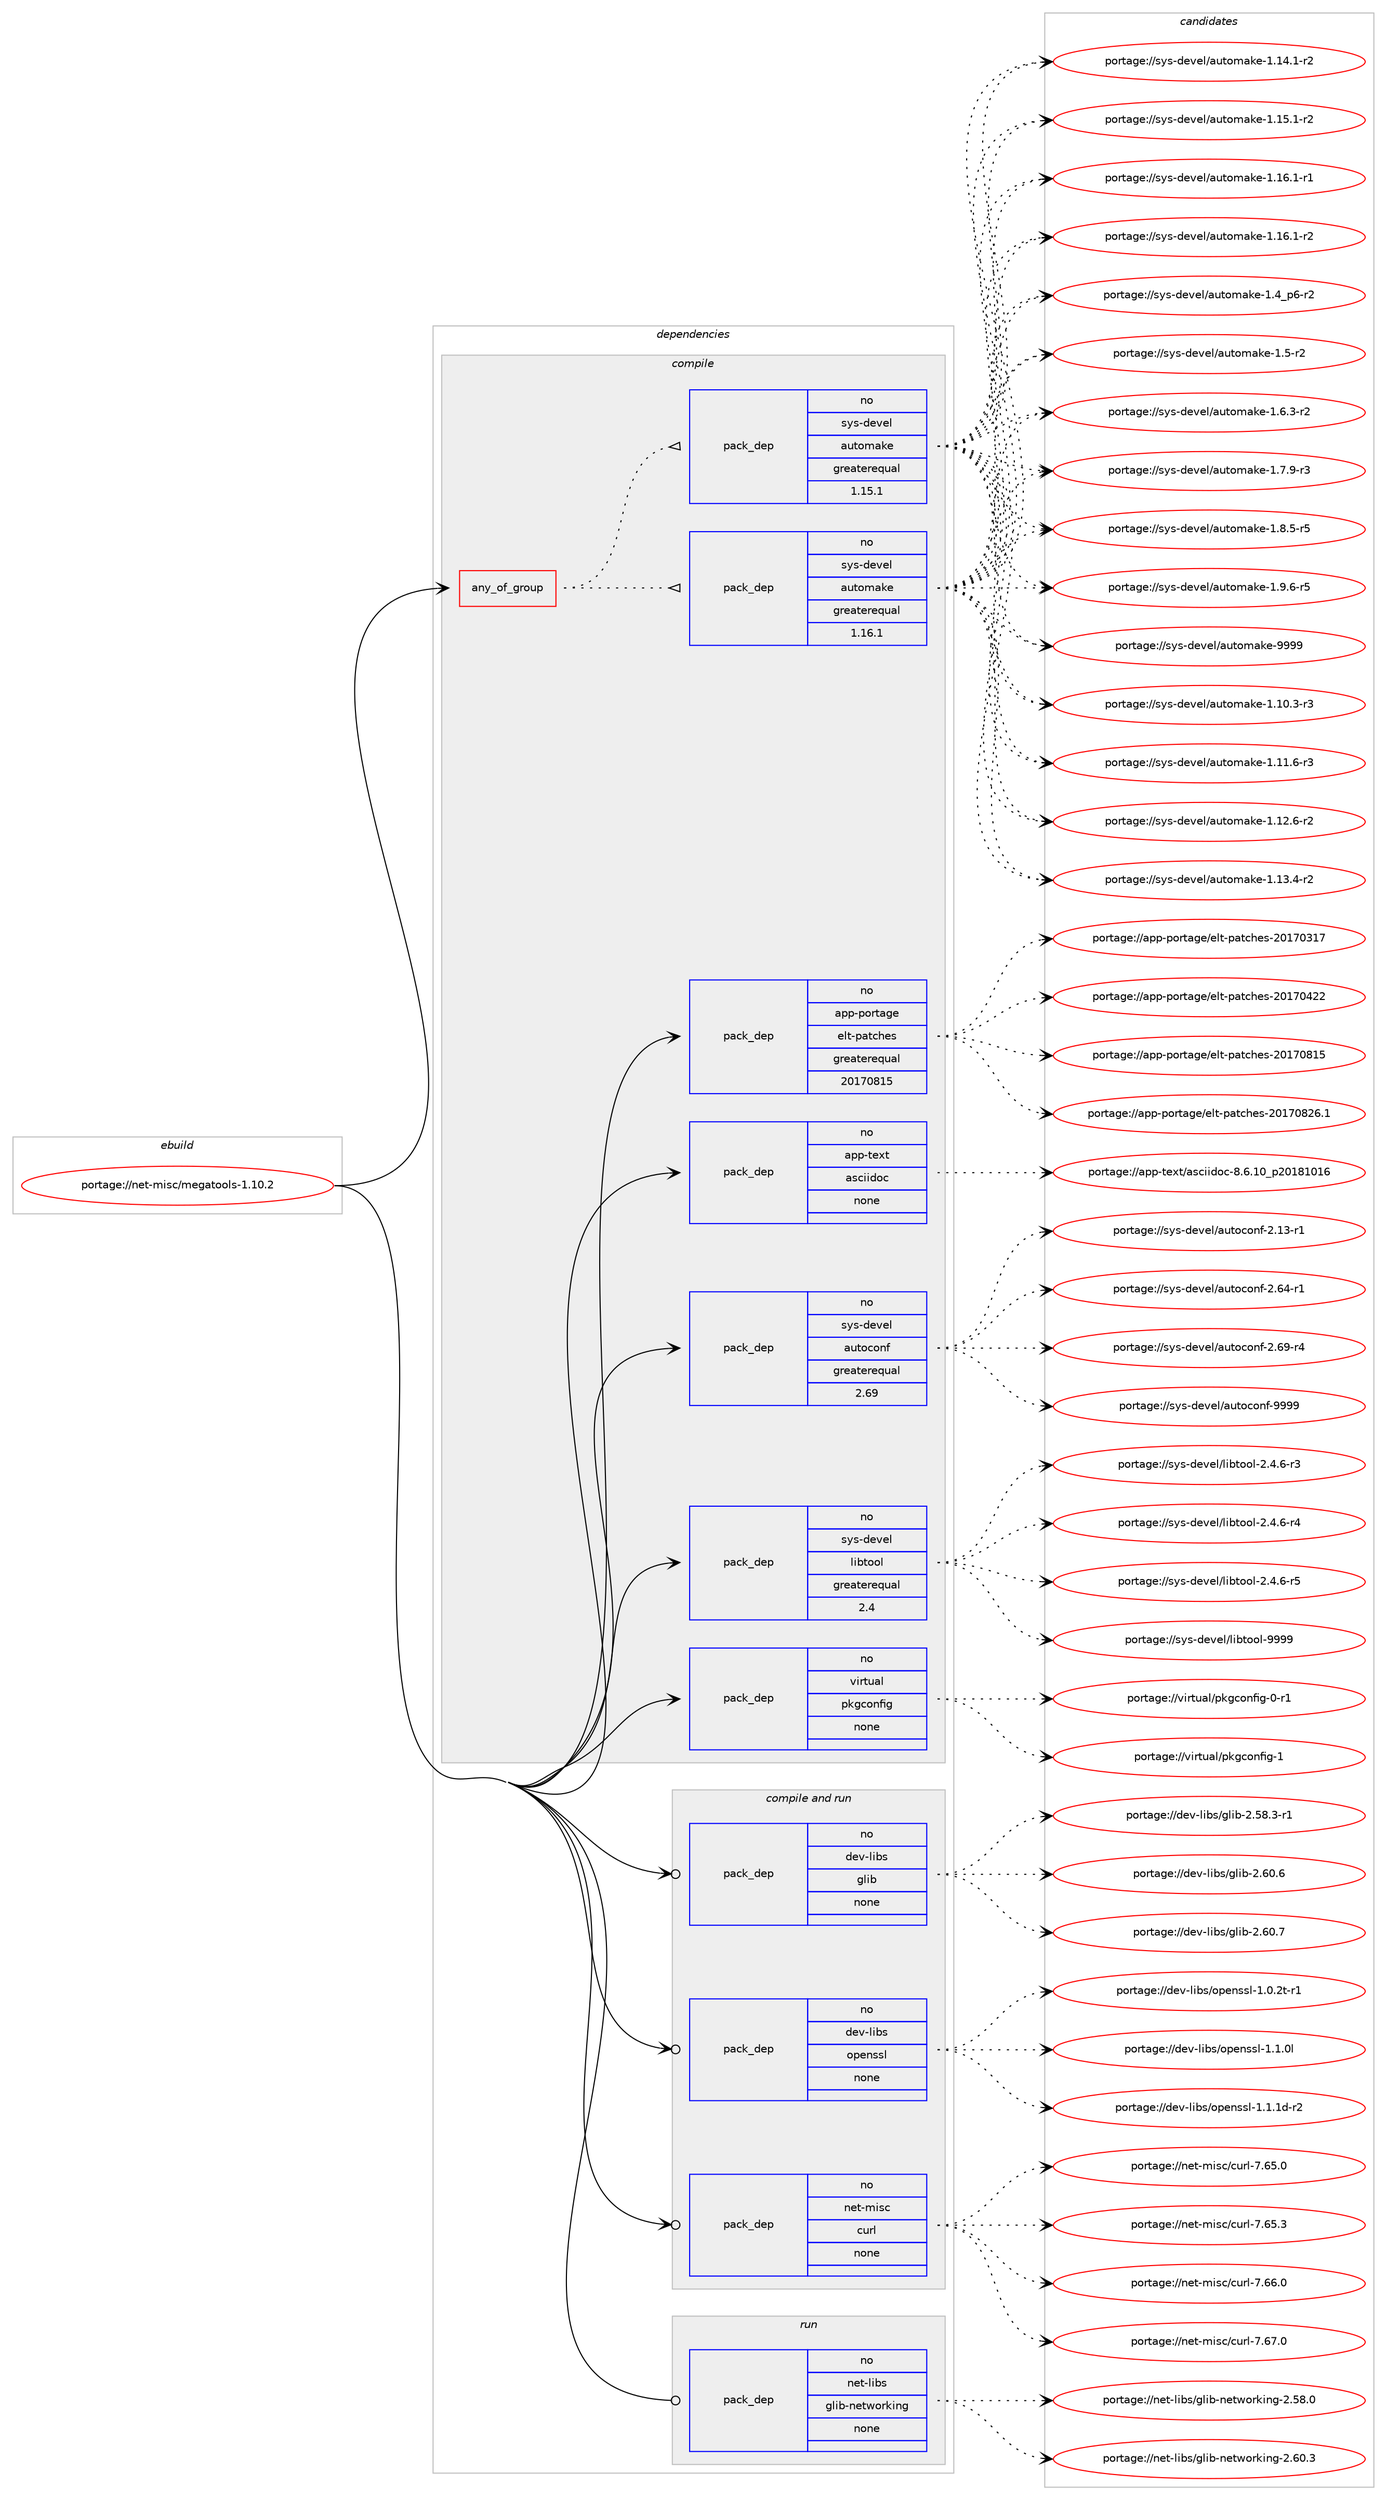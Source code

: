 digraph prolog {

# *************
# Graph options
# *************

newrank=true;
concentrate=true;
compound=true;
graph [rankdir=LR,fontname=Helvetica,fontsize=10,ranksep=1.5];#, ranksep=2.5, nodesep=0.2];
edge  [arrowhead=vee];
node  [fontname=Helvetica,fontsize=10];

# **********
# The ebuild
# **********

subgraph cluster_leftcol {
color=gray;
rank=same;
label=<<i>ebuild</i>>;
id [label="portage://net-misc/megatools-1.10.2", color=red, width=4, href="../net-misc/megatools-1.10.2.svg"];
}

# ****************
# The dependencies
# ****************

subgraph cluster_midcol {
color=gray;
label=<<i>dependencies</i>>;
subgraph cluster_compile {
fillcolor="#eeeeee";
style=filled;
label=<<i>compile</i>>;
subgraph any5954 {
dependency367009 [label=<<TABLE BORDER="0" CELLBORDER="1" CELLSPACING="0" CELLPADDING="4"><TR><TD CELLPADDING="10">any_of_group</TD></TR></TABLE>>, shape=none, color=red];subgraph pack269000 {
dependency367010 [label=<<TABLE BORDER="0" CELLBORDER="1" CELLSPACING="0" CELLPADDING="4" WIDTH="220"><TR><TD ROWSPAN="6" CELLPADDING="30">pack_dep</TD></TR><TR><TD WIDTH="110">no</TD></TR><TR><TD>sys-devel</TD></TR><TR><TD>automake</TD></TR><TR><TD>greaterequal</TD></TR><TR><TD>1.16.1</TD></TR></TABLE>>, shape=none, color=blue];
}
dependency367009:e -> dependency367010:w [weight=20,style="dotted",arrowhead="oinv"];
subgraph pack269001 {
dependency367011 [label=<<TABLE BORDER="0" CELLBORDER="1" CELLSPACING="0" CELLPADDING="4" WIDTH="220"><TR><TD ROWSPAN="6" CELLPADDING="30">pack_dep</TD></TR><TR><TD WIDTH="110">no</TD></TR><TR><TD>sys-devel</TD></TR><TR><TD>automake</TD></TR><TR><TD>greaterequal</TD></TR><TR><TD>1.15.1</TD></TR></TABLE>>, shape=none, color=blue];
}
dependency367009:e -> dependency367011:w [weight=20,style="dotted",arrowhead="oinv"];
}
id:e -> dependency367009:w [weight=20,style="solid",arrowhead="vee"];
subgraph pack269002 {
dependency367012 [label=<<TABLE BORDER="0" CELLBORDER="1" CELLSPACING="0" CELLPADDING="4" WIDTH="220"><TR><TD ROWSPAN="6" CELLPADDING="30">pack_dep</TD></TR><TR><TD WIDTH="110">no</TD></TR><TR><TD>app-portage</TD></TR><TR><TD>elt-patches</TD></TR><TR><TD>greaterequal</TD></TR><TR><TD>20170815</TD></TR></TABLE>>, shape=none, color=blue];
}
id:e -> dependency367012:w [weight=20,style="solid",arrowhead="vee"];
subgraph pack269003 {
dependency367013 [label=<<TABLE BORDER="0" CELLBORDER="1" CELLSPACING="0" CELLPADDING="4" WIDTH="220"><TR><TD ROWSPAN="6" CELLPADDING="30">pack_dep</TD></TR><TR><TD WIDTH="110">no</TD></TR><TR><TD>app-text</TD></TR><TR><TD>asciidoc</TD></TR><TR><TD>none</TD></TR><TR><TD></TD></TR></TABLE>>, shape=none, color=blue];
}
id:e -> dependency367013:w [weight=20,style="solid",arrowhead="vee"];
subgraph pack269004 {
dependency367014 [label=<<TABLE BORDER="0" CELLBORDER="1" CELLSPACING="0" CELLPADDING="4" WIDTH="220"><TR><TD ROWSPAN="6" CELLPADDING="30">pack_dep</TD></TR><TR><TD WIDTH="110">no</TD></TR><TR><TD>sys-devel</TD></TR><TR><TD>autoconf</TD></TR><TR><TD>greaterequal</TD></TR><TR><TD>2.69</TD></TR></TABLE>>, shape=none, color=blue];
}
id:e -> dependency367014:w [weight=20,style="solid",arrowhead="vee"];
subgraph pack269005 {
dependency367015 [label=<<TABLE BORDER="0" CELLBORDER="1" CELLSPACING="0" CELLPADDING="4" WIDTH="220"><TR><TD ROWSPAN="6" CELLPADDING="30">pack_dep</TD></TR><TR><TD WIDTH="110">no</TD></TR><TR><TD>sys-devel</TD></TR><TR><TD>libtool</TD></TR><TR><TD>greaterequal</TD></TR><TR><TD>2.4</TD></TR></TABLE>>, shape=none, color=blue];
}
id:e -> dependency367015:w [weight=20,style="solid",arrowhead="vee"];
subgraph pack269006 {
dependency367016 [label=<<TABLE BORDER="0" CELLBORDER="1" CELLSPACING="0" CELLPADDING="4" WIDTH="220"><TR><TD ROWSPAN="6" CELLPADDING="30">pack_dep</TD></TR><TR><TD WIDTH="110">no</TD></TR><TR><TD>virtual</TD></TR><TR><TD>pkgconfig</TD></TR><TR><TD>none</TD></TR><TR><TD></TD></TR></TABLE>>, shape=none, color=blue];
}
id:e -> dependency367016:w [weight=20,style="solid",arrowhead="vee"];
}
subgraph cluster_compileandrun {
fillcolor="#eeeeee";
style=filled;
label=<<i>compile and run</i>>;
subgraph pack269007 {
dependency367017 [label=<<TABLE BORDER="0" CELLBORDER="1" CELLSPACING="0" CELLPADDING="4" WIDTH="220"><TR><TD ROWSPAN="6" CELLPADDING="30">pack_dep</TD></TR><TR><TD WIDTH="110">no</TD></TR><TR><TD>dev-libs</TD></TR><TR><TD>glib</TD></TR><TR><TD>none</TD></TR><TR><TD></TD></TR></TABLE>>, shape=none, color=blue];
}
id:e -> dependency367017:w [weight=20,style="solid",arrowhead="odotvee"];
subgraph pack269008 {
dependency367018 [label=<<TABLE BORDER="0" CELLBORDER="1" CELLSPACING="0" CELLPADDING="4" WIDTH="220"><TR><TD ROWSPAN="6" CELLPADDING="30">pack_dep</TD></TR><TR><TD WIDTH="110">no</TD></TR><TR><TD>dev-libs</TD></TR><TR><TD>openssl</TD></TR><TR><TD>none</TD></TR><TR><TD></TD></TR></TABLE>>, shape=none, color=blue];
}
id:e -> dependency367018:w [weight=20,style="solid",arrowhead="odotvee"];
subgraph pack269009 {
dependency367019 [label=<<TABLE BORDER="0" CELLBORDER="1" CELLSPACING="0" CELLPADDING="4" WIDTH="220"><TR><TD ROWSPAN="6" CELLPADDING="30">pack_dep</TD></TR><TR><TD WIDTH="110">no</TD></TR><TR><TD>net-misc</TD></TR><TR><TD>curl</TD></TR><TR><TD>none</TD></TR><TR><TD></TD></TR></TABLE>>, shape=none, color=blue];
}
id:e -> dependency367019:w [weight=20,style="solid",arrowhead="odotvee"];
}
subgraph cluster_run {
fillcolor="#eeeeee";
style=filled;
label=<<i>run</i>>;
subgraph pack269010 {
dependency367020 [label=<<TABLE BORDER="0" CELLBORDER="1" CELLSPACING="0" CELLPADDING="4" WIDTH="220"><TR><TD ROWSPAN="6" CELLPADDING="30">pack_dep</TD></TR><TR><TD WIDTH="110">no</TD></TR><TR><TD>net-libs</TD></TR><TR><TD>glib-networking</TD></TR><TR><TD>none</TD></TR><TR><TD></TD></TR></TABLE>>, shape=none, color=blue];
}
id:e -> dependency367020:w [weight=20,style="solid",arrowhead="odot"];
}
}

# **************
# The candidates
# **************

subgraph cluster_choices {
rank=same;
color=gray;
label=<<i>candidates</i>>;

subgraph choice269000 {
color=black;
nodesep=1;
choiceportage11512111545100101118101108479711711611110997107101454946494846514511451 [label="portage://sys-devel/automake-1.10.3-r3", color=red, width=4,href="../sys-devel/automake-1.10.3-r3.svg"];
choiceportage11512111545100101118101108479711711611110997107101454946494946544511451 [label="portage://sys-devel/automake-1.11.6-r3", color=red, width=4,href="../sys-devel/automake-1.11.6-r3.svg"];
choiceportage11512111545100101118101108479711711611110997107101454946495046544511450 [label="portage://sys-devel/automake-1.12.6-r2", color=red, width=4,href="../sys-devel/automake-1.12.6-r2.svg"];
choiceportage11512111545100101118101108479711711611110997107101454946495146524511450 [label="portage://sys-devel/automake-1.13.4-r2", color=red, width=4,href="../sys-devel/automake-1.13.4-r2.svg"];
choiceportage11512111545100101118101108479711711611110997107101454946495246494511450 [label="portage://sys-devel/automake-1.14.1-r2", color=red, width=4,href="../sys-devel/automake-1.14.1-r2.svg"];
choiceportage11512111545100101118101108479711711611110997107101454946495346494511450 [label="portage://sys-devel/automake-1.15.1-r2", color=red, width=4,href="../sys-devel/automake-1.15.1-r2.svg"];
choiceportage11512111545100101118101108479711711611110997107101454946495446494511449 [label="portage://sys-devel/automake-1.16.1-r1", color=red, width=4,href="../sys-devel/automake-1.16.1-r1.svg"];
choiceportage11512111545100101118101108479711711611110997107101454946495446494511450 [label="portage://sys-devel/automake-1.16.1-r2", color=red, width=4,href="../sys-devel/automake-1.16.1-r2.svg"];
choiceportage115121115451001011181011084797117116111109971071014549465295112544511450 [label="portage://sys-devel/automake-1.4_p6-r2", color=red, width=4,href="../sys-devel/automake-1.4_p6-r2.svg"];
choiceportage11512111545100101118101108479711711611110997107101454946534511450 [label="portage://sys-devel/automake-1.5-r2", color=red, width=4,href="../sys-devel/automake-1.5-r2.svg"];
choiceportage115121115451001011181011084797117116111109971071014549465446514511450 [label="portage://sys-devel/automake-1.6.3-r2", color=red, width=4,href="../sys-devel/automake-1.6.3-r2.svg"];
choiceportage115121115451001011181011084797117116111109971071014549465546574511451 [label="portage://sys-devel/automake-1.7.9-r3", color=red, width=4,href="../sys-devel/automake-1.7.9-r3.svg"];
choiceportage115121115451001011181011084797117116111109971071014549465646534511453 [label="portage://sys-devel/automake-1.8.5-r5", color=red, width=4,href="../sys-devel/automake-1.8.5-r5.svg"];
choiceportage115121115451001011181011084797117116111109971071014549465746544511453 [label="portage://sys-devel/automake-1.9.6-r5", color=red, width=4,href="../sys-devel/automake-1.9.6-r5.svg"];
choiceportage115121115451001011181011084797117116111109971071014557575757 [label="portage://sys-devel/automake-9999", color=red, width=4,href="../sys-devel/automake-9999.svg"];
dependency367010:e -> choiceportage11512111545100101118101108479711711611110997107101454946494846514511451:w [style=dotted,weight="100"];
dependency367010:e -> choiceportage11512111545100101118101108479711711611110997107101454946494946544511451:w [style=dotted,weight="100"];
dependency367010:e -> choiceportage11512111545100101118101108479711711611110997107101454946495046544511450:w [style=dotted,weight="100"];
dependency367010:e -> choiceportage11512111545100101118101108479711711611110997107101454946495146524511450:w [style=dotted,weight="100"];
dependency367010:e -> choiceportage11512111545100101118101108479711711611110997107101454946495246494511450:w [style=dotted,weight="100"];
dependency367010:e -> choiceportage11512111545100101118101108479711711611110997107101454946495346494511450:w [style=dotted,weight="100"];
dependency367010:e -> choiceportage11512111545100101118101108479711711611110997107101454946495446494511449:w [style=dotted,weight="100"];
dependency367010:e -> choiceportage11512111545100101118101108479711711611110997107101454946495446494511450:w [style=dotted,weight="100"];
dependency367010:e -> choiceportage115121115451001011181011084797117116111109971071014549465295112544511450:w [style=dotted,weight="100"];
dependency367010:e -> choiceportage11512111545100101118101108479711711611110997107101454946534511450:w [style=dotted,weight="100"];
dependency367010:e -> choiceportage115121115451001011181011084797117116111109971071014549465446514511450:w [style=dotted,weight="100"];
dependency367010:e -> choiceportage115121115451001011181011084797117116111109971071014549465546574511451:w [style=dotted,weight="100"];
dependency367010:e -> choiceportage115121115451001011181011084797117116111109971071014549465646534511453:w [style=dotted,weight="100"];
dependency367010:e -> choiceportage115121115451001011181011084797117116111109971071014549465746544511453:w [style=dotted,weight="100"];
dependency367010:e -> choiceportage115121115451001011181011084797117116111109971071014557575757:w [style=dotted,weight="100"];
}
subgraph choice269001 {
color=black;
nodesep=1;
choiceportage11512111545100101118101108479711711611110997107101454946494846514511451 [label="portage://sys-devel/automake-1.10.3-r3", color=red, width=4,href="../sys-devel/automake-1.10.3-r3.svg"];
choiceportage11512111545100101118101108479711711611110997107101454946494946544511451 [label="portage://sys-devel/automake-1.11.6-r3", color=red, width=4,href="../sys-devel/automake-1.11.6-r3.svg"];
choiceportage11512111545100101118101108479711711611110997107101454946495046544511450 [label="portage://sys-devel/automake-1.12.6-r2", color=red, width=4,href="../sys-devel/automake-1.12.6-r2.svg"];
choiceportage11512111545100101118101108479711711611110997107101454946495146524511450 [label="portage://sys-devel/automake-1.13.4-r2", color=red, width=4,href="../sys-devel/automake-1.13.4-r2.svg"];
choiceportage11512111545100101118101108479711711611110997107101454946495246494511450 [label="portage://sys-devel/automake-1.14.1-r2", color=red, width=4,href="../sys-devel/automake-1.14.1-r2.svg"];
choiceportage11512111545100101118101108479711711611110997107101454946495346494511450 [label="portage://sys-devel/automake-1.15.1-r2", color=red, width=4,href="../sys-devel/automake-1.15.1-r2.svg"];
choiceportage11512111545100101118101108479711711611110997107101454946495446494511449 [label="portage://sys-devel/automake-1.16.1-r1", color=red, width=4,href="../sys-devel/automake-1.16.1-r1.svg"];
choiceportage11512111545100101118101108479711711611110997107101454946495446494511450 [label="portage://sys-devel/automake-1.16.1-r2", color=red, width=4,href="../sys-devel/automake-1.16.1-r2.svg"];
choiceportage115121115451001011181011084797117116111109971071014549465295112544511450 [label="portage://sys-devel/automake-1.4_p6-r2", color=red, width=4,href="../sys-devel/automake-1.4_p6-r2.svg"];
choiceportage11512111545100101118101108479711711611110997107101454946534511450 [label="portage://sys-devel/automake-1.5-r2", color=red, width=4,href="../sys-devel/automake-1.5-r2.svg"];
choiceportage115121115451001011181011084797117116111109971071014549465446514511450 [label="portage://sys-devel/automake-1.6.3-r2", color=red, width=4,href="../sys-devel/automake-1.6.3-r2.svg"];
choiceportage115121115451001011181011084797117116111109971071014549465546574511451 [label="portage://sys-devel/automake-1.7.9-r3", color=red, width=4,href="../sys-devel/automake-1.7.9-r3.svg"];
choiceportage115121115451001011181011084797117116111109971071014549465646534511453 [label="portage://sys-devel/automake-1.8.5-r5", color=red, width=4,href="../sys-devel/automake-1.8.5-r5.svg"];
choiceportage115121115451001011181011084797117116111109971071014549465746544511453 [label="portage://sys-devel/automake-1.9.6-r5", color=red, width=4,href="../sys-devel/automake-1.9.6-r5.svg"];
choiceportage115121115451001011181011084797117116111109971071014557575757 [label="portage://sys-devel/automake-9999", color=red, width=4,href="../sys-devel/automake-9999.svg"];
dependency367011:e -> choiceportage11512111545100101118101108479711711611110997107101454946494846514511451:w [style=dotted,weight="100"];
dependency367011:e -> choiceportage11512111545100101118101108479711711611110997107101454946494946544511451:w [style=dotted,weight="100"];
dependency367011:e -> choiceportage11512111545100101118101108479711711611110997107101454946495046544511450:w [style=dotted,weight="100"];
dependency367011:e -> choiceportage11512111545100101118101108479711711611110997107101454946495146524511450:w [style=dotted,weight="100"];
dependency367011:e -> choiceportage11512111545100101118101108479711711611110997107101454946495246494511450:w [style=dotted,weight="100"];
dependency367011:e -> choiceportage11512111545100101118101108479711711611110997107101454946495346494511450:w [style=dotted,weight="100"];
dependency367011:e -> choiceportage11512111545100101118101108479711711611110997107101454946495446494511449:w [style=dotted,weight="100"];
dependency367011:e -> choiceportage11512111545100101118101108479711711611110997107101454946495446494511450:w [style=dotted,weight="100"];
dependency367011:e -> choiceportage115121115451001011181011084797117116111109971071014549465295112544511450:w [style=dotted,weight="100"];
dependency367011:e -> choiceportage11512111545100101118101108479711711611110997107101454946534511450:w [style=dotted,weight="100"];
dependency367011:e -> choiceportage115121115451001011181011084797117116111109971071014549465446514511450:w [style=dotted,weight="100"];
dependency367011:e -> choiceportage115121115451001011181011084797117116111109971071014549465546574511451:w [style=dotted,weight="100"];
dependency367011:e -> choiceportage115121115451001011181011084797117116111109971071014549465646534511453:w [style=dotted,weight="100"];
dependency367011:e -> choiceportage115121115451001011181011084797117116111109971071014549465746544511453:w [style=dotted,weight="100"];
dependency367011:e -> choiceportage115121115451001011181011084797117116111109971071014557575757:w [style=dotted,weight="100"];
}
subgraph choice269002 {
color=black;
nodesep=1;
choiceportage97112112451121111141169710310147101108116451129711699104101115455048495548514955 [label="portage://app-portage/elt-patches-20170317", color=red, width=4,href="../app-portage/elt-patches-20170317.svg"];
choiceportage97112112451121111141169710310147101108116451129711699104101115455048495548525050 [label="portage://app-portage/elt-patches-20170422", color=red, width=4,href="../app-portage/elt-patches-20170422.svg"];
choiceportage97112112451121111141169710310147101108116451129711699104101115455048495548564953 [label="portage://app-portage/elt-patches-20170815", color=red, width=4,href="../app-portage/elt-patches-20170815.svg"];
choiceportage971121124511211111411697103101471011081164511297116991041011154550484955485650544649 [label="portage://app-portage/elt-patches-20170826.1", color=red, width=4,href="../app-portage/elt-patches-20170826.1.svg"];
dependency367012:e -> choiceportage97112112451121111141169710310147101108116451129711699104101115455048495548514955:w [style=dotted,weight="100"];
dependency367012:e -> choiceportage97112112451121111141169710310147101108116451129711699104101115455048495548525050:w [style=dotted,weight="100"];
dependency367012:e -> choiceportage97112112451121111141169710310147101108116451129711699104101115455048495548564953:w [style=dotted,weight="100"];
dependency367012:e -> choiceportage971121124511211111411697103101471011081164511297116991041011154550484955485650544649:w [style=dotted,weight="100"];
}
subgraph choice269003 {
color=black;
nodesep=1;
choiceportage97112112451161011201164797115991051051001119945564654464948951125048495649484954 [label="portage://app-text/asciidoc-8.6.10_p20181016", color=red, width=4,href="../app-text/asciidoc-8.6.10_p20181016.svg"];
dependency367013:e -> choiceportage97112112451161011201164797115991051051001119945564654464948951125048495649484954:w [style=dotted,weight="100"];
}
subgraph choice269004 {
color=black;
nodesep=1;
choiceportage1151211154510010111810110847971171161119911111010245504649514511449 [label="portage://sys-devel/autoconf-2.13-r1", color=red, width=4,href="../sys-devel/autoconf-2.13-r1.svg"];
choiceportage1151211154510010111810110847971171161119911111010245504654524511449 [label="portage://sys-devel/autoconf-2.64-r1", color=red, width=4,href="../sys-devel/autoconf-2.64-r1.svg"];
choiceportage1151211154510010111810110847971171161119911111010245504654574511452 [label="portage://sys-devel/autoconf-2.69-r4", color=red, width=4,href="../sys-devel/autoconf-2.69-r4.svg"];
choiceportage115121115451001011181011084797117116111991111101024557575757 [label="portage://sys-devel/autoconf-9999", color=red, width=4,href="../sys-devel/autoconf-9999.svg"];
dependency367014:e -> choiceportage1151211154510010111810110847971171161119911111010245504649514511449:w [style=dotted,weight="100"];
dependency367014:e -> choiceportage1151211154510010111810110847971171161119911111010245504654524511449:w [style=dotted,weight="100"];
dependency367014:e -> choiceportage1151211154510010111810110847971171161119911111010245504654574511452:w [style=dotted,weight="100"];
dependency367014:e -> choiceportage115121115451001011181011084797117116111991111101024557575757:w [style=dotted,weight="100"];
}
subgraph choice269005 {
color=black;
nodesep=1;
choiceportage1151211154510010111810110847108105981161111111084550465246544511451 [label="portage://sys-devel/libtool-2.4.6-r3", color=red, width=4,href="../sys-devel/libtool-2.4.6-r3.svg"];
choiceportage1151211154510010111810110847108105981161111111084550465246544511452 [label="portage://sys-devel/libtool-2.4.6-r4", color=red, width=4,href="../sys-devel/libtool-2.4.6-r4.svg"];
choiceportage1151211154510010111810110847108105981161111111084550465246544511453 [label="portage://sys-devel/libtool-2.4.6-r5", color=red, width=4,href="../sys-devel/libtool-2.4.6-r5.svg"];
choiceportage1151211154510010111810110847108105981161111111084557575757 [label="portage://sys-devel/libtool-9999", color=red, width=4,href="../sys-devel/libtool-9999.svg"];
dependency367015:e -> choiceportage1151211154510010111810110847108105981161111111084550465246544511451:w [style=dotted,weight="100"];
dependency367015:e -> choiceportage1151211154510010111810110847108105981161111111084550465246544511452:w [style=dotted,weight="100"];
dependency367015:e -> choiceportage1151211154510010111810110847108105981161111111084550465246544511453:w [style=dotted,weight="100"];
dependency367015:e -> choiceportage1151211154510010111810110847108105981161111111084557575757:w [style=dotted,weight="100"];
}
subgraph choice269006 {
color=black;
nodesep=1;
choiceportage11810511411611797108471121071039911111010210510345484511449 [label="portage://virtual/pkgconfig-0-r1", color=red, width=4,href="../virtual/pkgconfig-0-r1.svg"];
choiceportage1181051141161179710847112107103991111101021051034549 [label="portage://virtual/pkgconfig-1", color=red, width=4,href="../virtual/pkgconfig-1.svg"];
dependency367016:e -> choiceportage11810511411611797108471121071039911111010210510345484511449:w [style=dotted,weight="100"];
dependency367016:e -> choiceportage1181051141161179710847112107103991111101021051034549:w [style=dotted,weight="100"];
}
subgraph choice269007 {
color=black;
nodesep=1;
choiceportage10010111845108105981154710310810598455046535646514511449 [label="portage://dev-libs/glib-2.58.3-r1", color=red, width=4,href="../dev-libs/glib-2.58.3-r1.svg"];
choiceportage1001011184510810598115471031081059845504654484654 [label="portage://dev-libs/glib-2.60.6", color=red, width=4,href="../dev-libs/glib-2.60.6.svg"];
choiceportage1001011184510810598115471031081059845504654484655 [label="portage://dev-libs/glib-2.60.7", color=red, width=4,href="../dev-libs/glib-2.60.7.svg"];
dependency367017:e -> choiceportage10010111845108105981154710310810598455046535646514511449:w [style=dotted,weight="100"];
dependency367017:e -> choiceportage1001011184510810598115471031081059845504654484654:w [style=dotted,weight="100"];
dependency367017:e -> choiceportage1001011184510810598115471031081059845504654484655:w [style=dotted,weight="100"];
}
subgraph choice269008 {
color=black;
nodesep=1;
choiceportage1001011184510810598115471111121011101151151084549464846501164511449 [label="portage://dev-libs/openssl-1.0.2t-r1", color=red, width=4,href="../dev-libs/openssl-1.0.2t-r1.svg"];
choiceportage100101118451081059811547111112101110115115108454946494648108 [label="portage://dev-libs/openssl-1.1.0l", color=red, width=4,href="../dev-libs/openssl-1.1.0l.svg"];
choiceportage1001011184510810598115471111121011101151151084549464946491004511450 [label="portage://dev-libs/openssl-1.1.1d-r2", color=red, width=4,href="../dev-libs/openssl-1.1.1d-r2.svg"];
dependency367018:e -> choiceportage1001011184510810598115471111121011101151151084549464846501164511449:w [style=dotted,weight="100"];
dependency367018:e -> choiceportage100101118451081059811547111112101110115115108454946494648108:w [style=dotted,weight="100"];
dependency367018:e -> choiceportage1001011184510810598115471111121011101151151084549464946491004511450:w [style=dotted,weight="100"];
}
subgraph choice269009 {
color=black;
nodesep=1;
choiceportage1101011164510910511599479911711410845554654534648 [label="portage://net-misc/curl-7.65.0", color=red, width=4,href="../net-misc/curl-7.65.0.svg"];
choiceportage1101011164510910511599479911711410845554654534651 [label="portage://net-misc/curl-7.65.3", color=red, width=4,href="../net-misc/curl-7.65.3.svg"];
choiceportage1101011164510910511599479911711410845554654544648 [label="portage://net-misc/curl-7.66.0", color=red, width=4,href="../net-misc/curl-7.66.0.svg"];
choiceportage1101011164510910511599479911711410845554654554648 [label="portage://net-misc/curl-7.67.0", color=red, width=4,href="../net-misc/curl-7.67.0.svg"];
dependency367019:e -> choiceportage1101011164510910511599479911711410845554654534648:w [style=dotted,weight="100"];
dependency367019:e -> choiceportage1101011164510910511599479911711410845554654534651:w [style=dotted,weight="100"];
dependency367019:e -> choiceportage1101011164510910511599479911711410845554654544648:w [style=dotted,weight="100"];
dependency367019:e -> choiceportage1101011164510910511599479911711410845554654554648:w [style=dotted,weight="100"];
}
subgraph choice269010 {
color=black;
nodesep=1;
choiceportage110101116451081059811547103108105984511010111611911111410710511010345504653564648 [label="portage://net-libs/glib-networking-2.58.0", color=red, width=4,href="../net-libs/glib-networking-2.58.0.svg"];
choiceportage110101116451081059811547103108105984511010111611911111410710511010345504654484651 [label="portage://net-libs/glib-networking-2.60.3", color=red, width=4,href="../net-libs/glib-networking-2.60.3.svg"];
dependency367020:e -> choiceportage110101116451081059811547103108105984511010111611911111410710511010345504653564648:w [style=dotted,weight="100"];
dependency367020:e -> choiceportage110101116451081059811547103108105984511010111611911111410710511010345504654484651:w [style=dotted,weight="100"];
}
}

}
